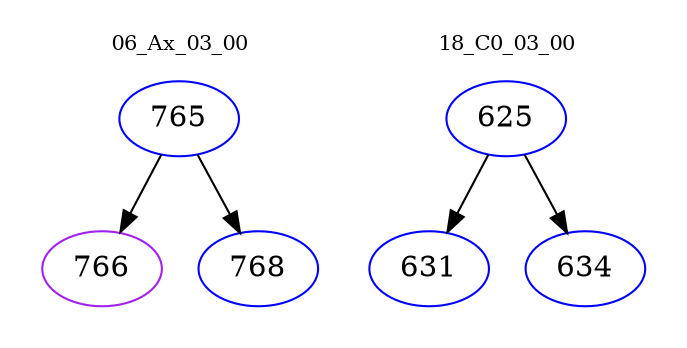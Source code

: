 digraph{
subgraph cluster_0 {
color = white
label = "06_Ax_03_00";
fontsize=10;
T0_765 [label="765", color="blue"]
T0_765 -> T0_766 [color="black"]
T0_766 [label="766", color="purple"]
T0_765 -> T0_768 [color="black"]
T0_768 [label="768", color="blue"]
}
subgraph cluster_1 {
color = white
label = "18_C0_03_00";
fontsize=10;
T1_625 [label="625", color="blue"]
T1_625 -> T1_631 [color="black"]
T1_631 [label="631", color="blue"]
T1_625 -> T1_634 [color="black"]
T1_634 [label="634", color="blue"]
}
}
